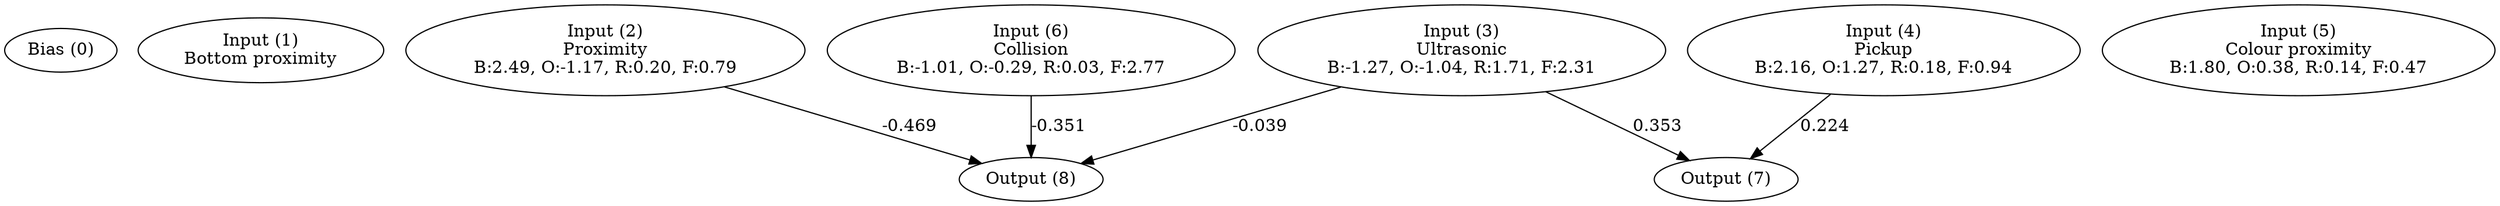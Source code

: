 digraph G {
  0 [ label="Bias (0)" ];
  1 [ label="Input (1)\nBottom proximity" ];
  2 [ label="Input (2)\nProximity\nB:2.49, O:-1.17, R:0.20, F:0.79" ];
  3 [ label="Input (3)\nUltrasonic\nB:-1.27, O:-1.04, R:1.71, F:2.31" ];
  4 [ label="Input (4)\nPickup\nB:2.16, O:1.27, R:0.18, F:0.94" ];
  5 [ label="Input (5)\nColour proximity\nB:1.80, O:0.38, R:0.14, F:0.47" ];
  6 [ label="Input (6)\nCollision\nB:-1.01, O:-0.29, R:0.03, F:2.77" ];
  7 [ label="Output (7)" ];
  8 [ label="Output (8)" ];
  { rank=same 0 1 2 3 4 5 6 }
  { rank=same 7 8 }
  2 -> 8 [ label="-0.469" ];
  3 -> 7 [ label="0.353" ];
  3 -> 8 [ label="-0.039" ];
  4 -> 7 [ label="0.224" ];
  6 -> 8 [ label="-0.351" ];
}

